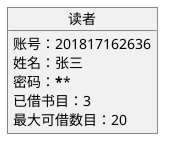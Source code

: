 @startuml

object 读者{
        账号：201817162636
        姓名：张三
        密码：******
        已借书目：3
        最大可借数目：20
}
@enduml